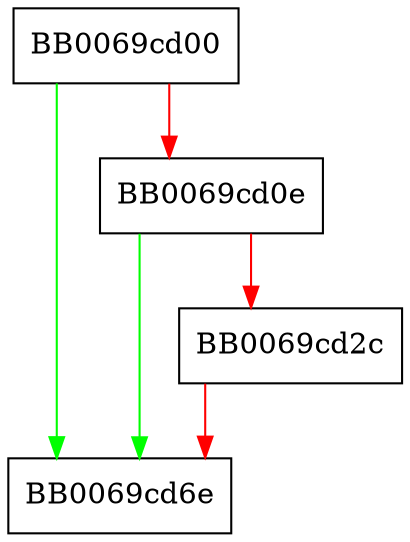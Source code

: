digraph aes_192wrappadinv_newctx {
  node [shape="box"];
  graph [splines=ortho];
  BB0069cd00 -> BB0069cd6e [color="green"];
  BB0069cd00 -> BB0069cd0e [color="red"];
  BB0069cd0e -> BB0069cd6e [color="green"];
  BB0069cd0e -> BB0069cd2c [color="red"];
  BB0069cd2c -> BB0069cd6e [color="red"];
}